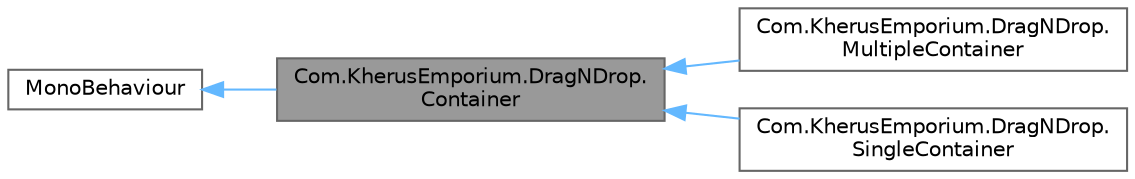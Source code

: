digraph "Com.KherusEmporium.DragNDrop.Container"
{
 // LATEX_PDF_SIZE
  bgcolor="transparent";
  edge [fontname=Helvetica,fontsize=10,labelfontname=Helvetica,labelfontsize=10];
  node [fontname=Helvetica,fontsize=10,shape=box,height=0.2,width=0.4];
  rankdir="LR";
  Node1 [id="Node000001",label="Com.KherusEmporium.DragNDrop.\lContainer",height=0.2,width=0.4,color="gray40", fillcolor="grey60", style="filled", fontcolor="black",tooltip=" "];
  Node2 -> Node1 [id="edge1_Node000001_Node000002",dir="back",color="steelblue1",style="solid",tooltip=" "];
  Node2 [id="Node000002",label="MonoBehaviour",height=0.2,width=0.4,color="gray40", fillcolor="white", style="filled",tooltip=" "];
  Node1 -> Node3 [id="edge2_Node000001_Node000003",dir="back",color="steelblue1",style="solid",tooltip=" "];
  Node3 [id="Node000003",label="Com.KherusEmporium.DragNDrop.\lMultipleContainer",height=0.2,width=0.4,color="gray40", fillcolor="white", style="filled",URL="$class_com_1_1_kherus_emporium_1_1_drag_n_drop_1_1_multiple_container.html",tooltip=" "];
  Node1 -> Node4 [id="edge3_Node000001_Node000004",dir="back",color="steelblue1",style="solid",tooltip=" "];
  Node4 [id="Node000004",label="Com.KherusEmporium.DragNDrop.\lSingleContainer",height=0.2,width=0.4,color="gray40", fillcolor="white", style="filled",URL="$class_com_1_1_kherus_emporium_1_1_drag_n_drop_1_1_single_container.html",tooltip=" "];
}
